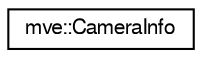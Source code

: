 digraph "Graphical Class Hierarchy"
{
  edge [fontname="FreeSans",fontsize="10",labelfontname="FreeSans",labelfontsize="10"];
  node [fontname="FreeSans",fontsize="10",shape=record];
  rankdir="LR";
  Node0 [label="mve::CameraInfo",height=0.2,width=0.4,color="black", fillcolor="white", style="filled",URL="$structmve_1_1_camera_info.html",tooltip="Per-view camera information with various helper functions. "];
}
